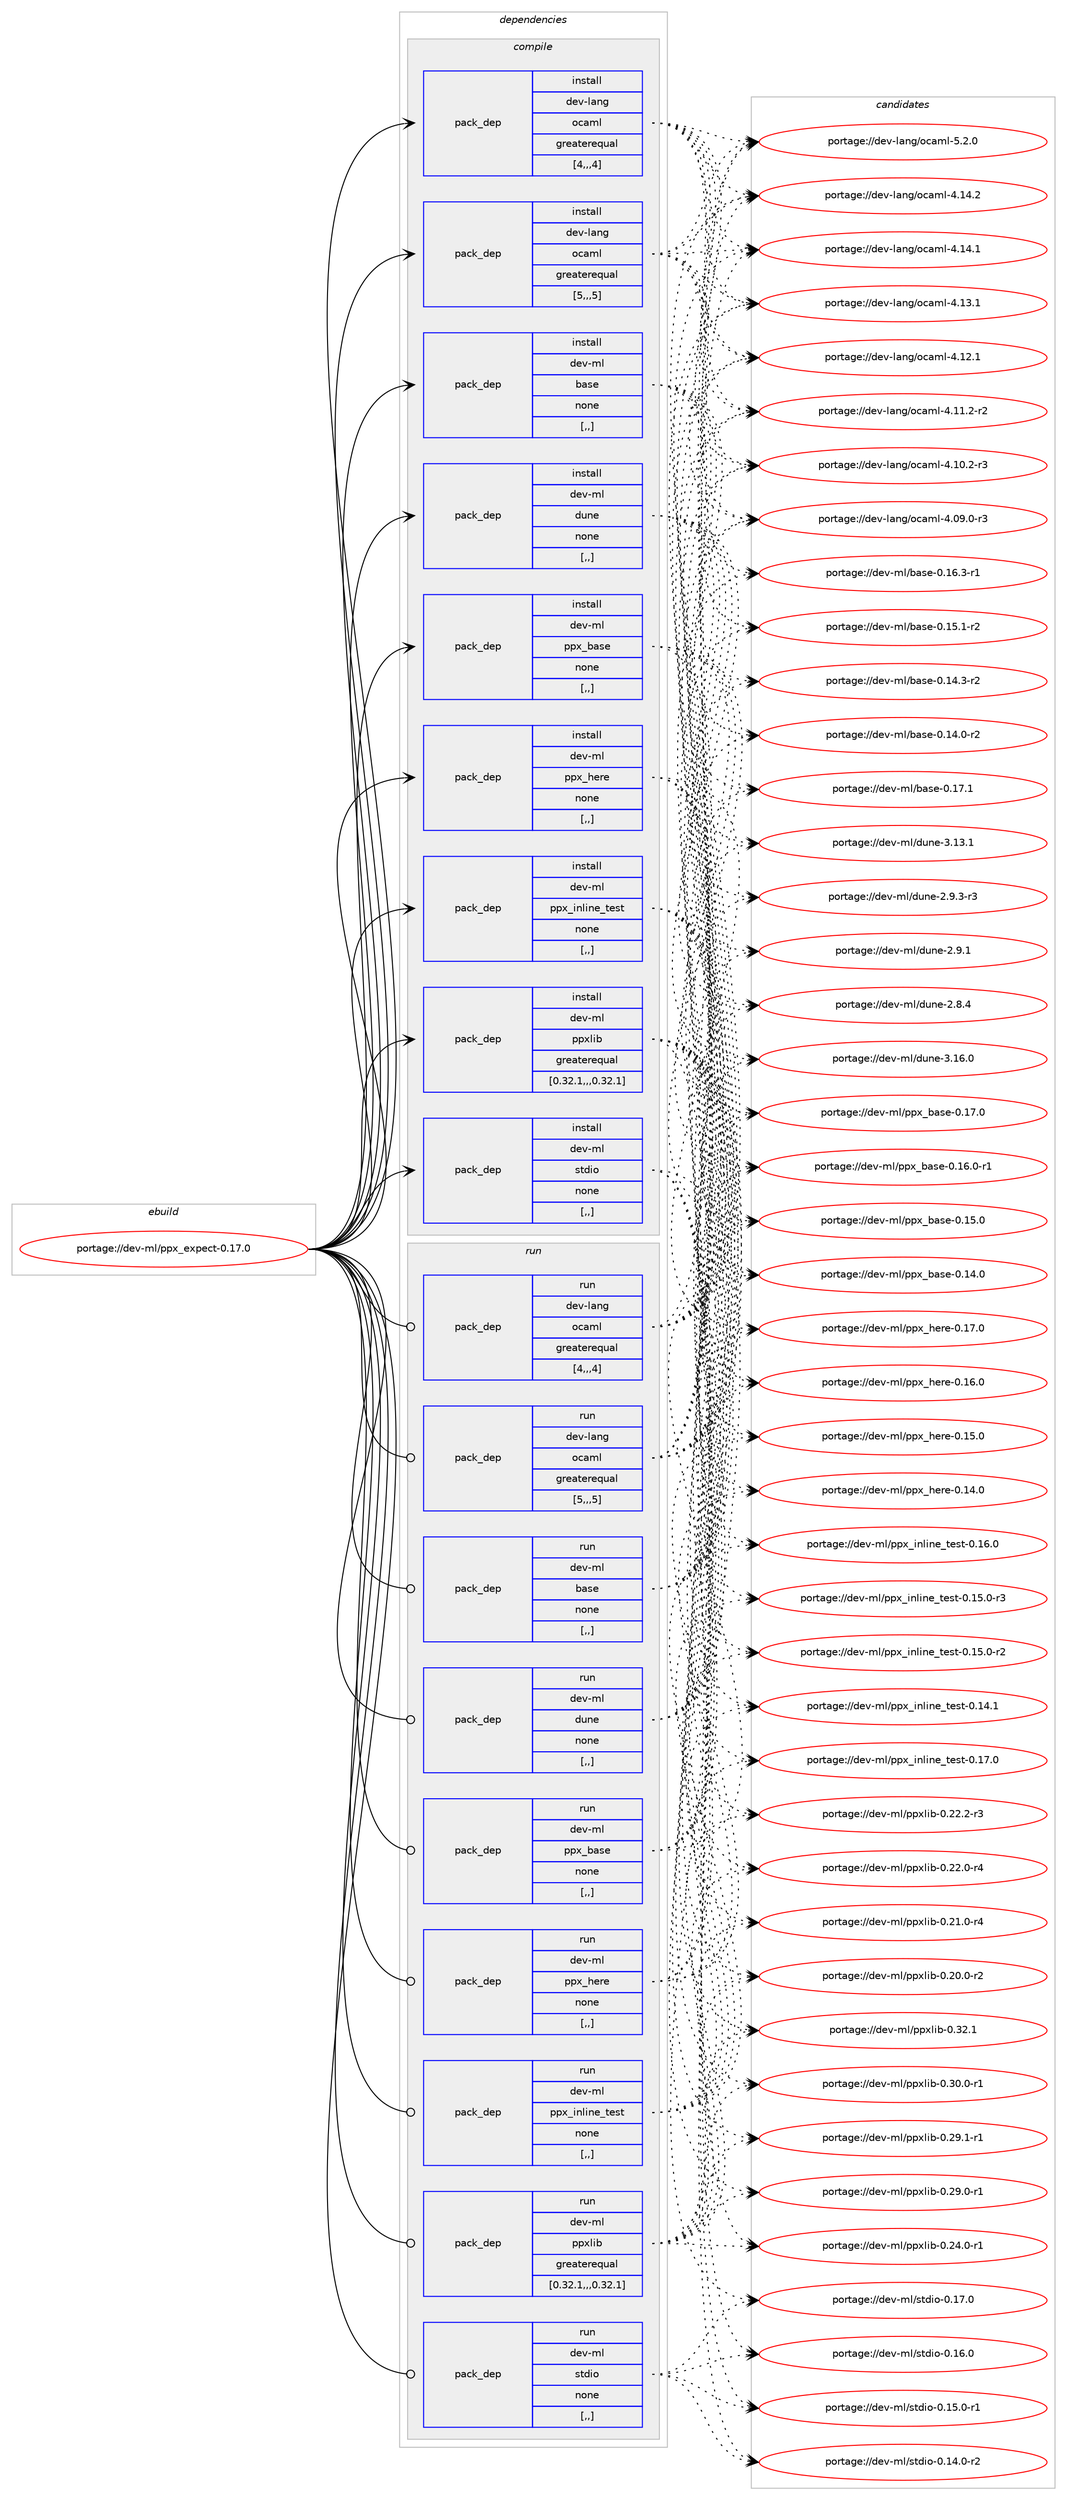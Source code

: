 digraph prolog {

# *************
# Graph options
# *************

newrank=true;
concentrate=true;
compound=true;
graph [rankdir=LR,fontname=Helvetica,fontsize=10,ranksep=1.5];#, ranksep=2.5, nodesep=0.2];
edge  [arrowhead=vee];
node  [fontname=Helvetica,fontsize=10];

# **********
# The ebuild
# **********

subgraph cluster_leftcol {
color=gray;
label=<<i>ebuild</i>>;
id [label="portage://dev-ml/ppx_expect-0.17.0", color=red, width=4, href="../dev-ml/ppx_expect-0.17.0.svg"];
}

# ****************
# The dependencies
# ****************

subgraph cluster_midcol {
color=gray;
label=<<i>dependencies</i>>;
subgraph cluster_compile {
fillcolor="#eeeeee";
style=filled;
label=<<i>compile</i>>;
subgraph pack452132 {
dependency616906 [label=<<TABLE BORDER="0" CELLBORDER="1" CELLSPACING="0" CELLPADDING="4" WIDTH="220"><TR><TD ROWSPAN="6" CELLPADDING="30">pack_dep</TD></TR><TR><TD WIDTH="110">install</TD></TR><TR><TD>dev-lang</TD></TR><TR><TD>ocaml</TD></TR><TR><TD>greaterequal</TD></TR><TR><TD>[4,,,4]</TD></TR></TABLE>>, shape=none, color=blue];
}
id:e -> dependency616906:w [weight=20,style="solid",arrowhead="vee"];
subgraph pack452133 {
dependency616907 [label=<<TABLE BORDER="0" CELLBORDER="1" CELLSPACING="0" CELLPADDING="4" WIDTH="220"><TR><TD ROWSPAN="6" CELLPADDING="30">pack_dep</TD></TR><TR><TD WIDTH="110">install</TD></TR><TR><TD>dev-lang</TD></TR><TR><TD>ocaml</TD></TR><TR><TD>greaterequal</TD></TR><TR><TD>[5,,,5]</TD></TR></TABLE>>, shape=none, color=blue];
}
id:e -> dependency616907:w [weight=20,style="solid",arrowhead="vee"];
subgraph pack452134 {
dependency616908 [label=<<TABLE BORDER="0" CELLBORDER="1" CELLSPACING="0" CELLPADDING="4" WIDTH="220"><TR><TD ROWSPAN="6" CELLPADDING="30">pack_dep</TD></TR><TR><TD WIDTH="110">install</TD></TR><TR><TD>dev-ml</TD></TR><TR><TD>base</TD></TR><TR><TD>none</TD></TR><TR><TD>[,,]</TD></TR></TABLE>>, shape=none, color=blue];
}
id:e -> dependency616908:w [weight=20,style="solid",arrowhead="vee"];
subgraph pack452135 {
dependency616909 [label=<<TABLE BORDER="0" CELLBORDER="1" CELLSPACING="0" CELLPADDING="4" WIDTH="220"><TR><TD ROWSPAN="6" CELLPADDING="30">pack_dep</TD></TR><TR><TD WIDTH="110">install</TD></TR><TR><TD>dev-ml</TD></TR><TR><TD>dune</TD></TR><TR><TD>none</TD></TR><TR><TD>[,,]</TD></TR></TABLE>>, shape=none, color=blue];
}
id:e -> dependency616909:w [weight=20,style="solid",arrowhead="vee"];
subgraph pack452136 {
dependency616910 [label=<<TABLE BORDER="0" CELLBORDER="1" CELLSPACING="0" CELLPADDING="4" WIDTH="220"><TR><TD ROWSPAN="6" CELLPADDING="30">pack_dep</TD></TR><TR><TD WIDTH="110">install</TD></TR><TR><TD>dev-ml</TD></TR><TR><TD>ppx_base</TD></TR><TR><TD>none</TD></TR><TR><TD>[,,]</TD></TR></TABLE>>, shape=none, color=blue];
}
id:e -> dependency616910:w [weight=20,style="solid",arrowhead="vee"];
subgraph pack452137 {
dependency616911 [label=<<TABLE BORDER="0" CELLBORDER="1" CELLSPACING="0" CELLPADDING="4" WIDTH="220"><TR><TD ROWSPAN="6" CELLPADDING="30">pack_dep</TD></TR><TR><TD WIDTH="110">install</TD></TR><TR><TD>dev-ml</TD></TR><TR><TD>ppx_here</TD></TR><TR><TD>none</TD></TR><TR><TD>[,,]</TD></TR></TABLE>>, shape=none, color=blue];
}
id:e -> dependency616911:w [weight=20,style="solid",arrowhead="vee"];
subgraph pack452138 {
dependency616912 [label=<<TABLE BORDER="0" CELLBORDER="1" CELLSPACING="0" CELLPADDING="4" WIDTH="220"><TR><TD ROWSPAN="6" CELLPADDING="30">pack_dep</TD></TR><TR><TD WIDTH="110">install</TD></TR><TR><TD>dev-ml</TD></TR><TR><TD>ppx_inline_test</TD></TR><TR><TD>none</TD></TR><TR><TD>[,,]</TD></TR></TABLE>>, shape=none, color=blue];
}
id:e -> dependency616912:w [weight=20,style="solid",arrowhead="vee"];
subgraph pack452139 {
dependency616913 [label=<<TABLE BORDER="0" CELLBORDER="1" CELLSPACING="0" CELLPADDING="4" WIDTH="220"><TR><TD ROWSPAN="6" CELLPADDING="30">pack_dep</TD></TR><TR><TD WIDTH="110">install</TD></TR><TR><TD>dev-ml</TD></TR><TR><TD>ppxlib</TD></TR><TR><TD>greaterequal</TD></TR><TR><TD>[0.32.1,,,0.32.1]</TD></TR></TABLE>>, shape=none, color=blue];
}
id:e -> dependency616913:w [weight=20,style="solid",arrowhead="vee"];
subgraph pack452140 {
dependency616914 [label=<<TABLE BORDER="0" CELLBORDER="1" CELLSPACING="0" CELLPADDING="4" WIDTH="220"><TR><TD ROWSPAN="6" CELLPADDING="30">pack_dep</TD></TR><TR><TD WIDTH="110">install</TD></TR><TR><TD>dev-ml</TD></TR><TR><TD>stdio</TD></TR><TR><TD>none</TD></TR><TR><TD>[,,]</TD></TR></TABLE>>, shape=none, color=blue];
}
id:e -> dependency616914:w [weight=20,style="solid",arrowhead="vee"];
}
subgraph cluster_compileandrun {
fillcolor="#eeeeee";
style=filled;
label=<<i>compile and run</i>>;
}
subgraph cluster_run {
fillcolor="#eeeeee";
style=filled;
label=<<i>run</i>>;
subgraph pack452141 {
dependency616915 [label=<<TABLE BORDER="0" CELLBORDER="1" CELLSPACING="0" CELLPADDING="4" WIDTH="220"><TR><TD ROWSPAN="6" CELLPADDING="30">pack_dep</TD></TR><TR><TD WIDTH="110">run</TD></TR><TR><TD>dev-lang</TD></TR><TR><TD>ocaml</TD></TR><TR><TD>greaterequal</TD></TR><TR><TD>[4,,,4]</TD></TR></TABLE>>, shape=none, color=blue];
}
id:e -> dependency616915:w [weight=20,style="solid",arrowhead="odot"];
subgraph pack452142 {
dependency616916 [label=<<TABLE BORDER="0" CELLBORDER="1" CELLSPACING="0" CELLPADDING="4" WIDTH="220"><TR><TD ROWSPAN="6" CELLPADDING="30">pack_dep</TD></TR><TR><TD WIDTH="110">run</TD></TR><TR><TD>dev-lang</TD></TR><TR><TD>ocaml</TD></TR><TR><TD>greaterequal</TD></TR><TR><TD>[5,,,5]</TD></TR></TABLE>>, shape=none, color=blue];
}
id:e -> dependency616916:w [weight=20,style="solid",arrowhead="odot"];
subgraph pack452143 {
dependency616917 [label=<<TABLE BORDER="0" CELLBORDER="1" CELLSPACING="0" CELLPADDING="4" WIDTH="220"><TR><TD ROWSPAN="6" CELLPADDING="30">pack_dep</TD></TR><TR><TD WIDTH="110">run</TD></TR><TR><TD>dev-ml</TD></TR><TR><TD>base</TD></TR><TR><TD>none</TD></TR><TR><TD>[,,]</TD></TR></TABLE>>, shape=none, color=blue];
}
id:e -> dependency616917:w [weight=20,style="solid",arrowhead="odot"];
subgraph pack452144 {
dependency616918 [label=<<TABLE BORDER="0" CELLBORDER="1" CELLSPACING="0" CELLPADDING="4" WIDTH="220"><TR><TD ROWSPAN="6" CELLPADDING="30">pack_dep</TD></TR><TR><TD WIDTH="110">run</TD></TR><TR><TD>dev-ml</TD></TR><TR><TD>dune</TD></TR><TR><TD>none</TD></TR><TR><TD>[,,]</TD></TR></TABLE>>, shape=none, color=blue];
}
id:e -> dependency616918:w [weight=20,style="solid",arrowhead="odot"];
subgraph pack452145 {
dependency616919 [label=<<TABLE BORDER="0" CELLBORDER="1" CELLSPACING="0" CELLPADDING="4" WIDTH="220"><TR><TD ROWSPAN="6" CELLPADDING="30">pack_dep</TD></TR><TR><TD WIDTH="110">run</TD></TR><TR><TD>dev-ml</TD></TR><TR><TD>ppx_base</TD></TR><TR><TD>none</TD></TR><TR><TD>[,,]</TD></TR></TABLE>>, shape=none, color=blue];
}
id:e -> dependency616919:w [weight=20,style="solid",arrowhead="odot"];
subgraph pack452146 {
dependency616920 [label=<<TABLE BORDER="0" CELLBORDER="1" CELLSPACING="0" CELLPADDING="4" WIDTH="220"><TR><TD ROWSPAN="6" CELLPADDING="30">pack_dep</TD></TR><TR><TD WIDTH="110">run</TD></TR><TR><TD>dev-ml</TD></TR><TR><TD>ppx_here</TD></TR><TR><TD>none</TD></TR><TR><TD>[,,]</TD></TR></TABLE>>, shape=none, color=blue];
}
id:e -> dependency616920:w [weight=20,style="solid",arrowhead="odot"];
subgraph pack452147 {
dependency616921 [label=<<TABLE BORDER="0" CELLBORDER="1" CELLSPACING="0" CELLPADDING="4" WIDTH="220"><TR><TD ROWSPAN="6" CELLPADDING="30">pack_dep</TD></TR><TR><TD WIDTH="110">run</TD></TR><TR><TD>dev-ml</TD></TR><TR><TD>ppx_inline_test</TD></TR><TR><TD>none</TD></TR><TR><TD>[,,]</TD></TR></TABLE>>, shape=none, color=blue];
}
id:e -> dependency616921:w [weight=20,style="solid",arrowhead="odot"];
subgraph pack452148 {
dependency616922 [label=<<TABLE BORDER="0" CELLBORDER="1" CELLSPACING="0" CELLPADDING="4" WIDTH="220"><TR><TD ROWSPAN="6" CELLPADDING="30">pack_dep</TD></TR><TR><TD WIDTH="110">run</TD></TR><TR><TD>dev-ml</TD></TR><TR><TD>ppxlib</TD></TR><TR><TD>greaterequal</TD></TR><TR><TD>[0.32.1,,,0.32.1]</TD></TR></TABLE>>, shape=none, color=blue];
}
id:e -> dependency616922:w [weight=20,style="solid",arrowhead="odot"];
subgraph pack452149 {
dependency616923 [label=<<TABLE BORDER="0" CELLBORDER="1" CELLSPACING="0" CELLPADDING="4" WIDTH="220"><TR><TD ROWSPAN="6" CELLPADDING="30">pack_dep</TD></TR><TR><TD WIDTH="110">run</TD></TR><TR><TD>dev-ml</TD></TR><TR><TD>stdio</TD></TR><TR><TD>none</TD></TR><TR><TD>[,,]</TD></TR></TABLE>>, shape=none, color=blue];
}
id:e -> dependency616923:w [weight=20,style="solid",arrowhead="odot"];
}
}

# **************
# The candidates
# **************

subgraph cluster_choices {
rank=same;
color=gray;
label=<<i>candidates</i>>;

subgraph choice452132 {
color=black;
nodesep=1;
choice1001011184510897110103471119997109108455346504648 [label="portage://dev-lang/ocaml-5.2.0", color=red, width=4,href="../dev-lang/ocaml-5.2.0.svg"];
choice100101118451089711010347111999710910845524649524650 [label="portage://dev-lang/ocaml-4.14.2", color=red, width=4,href="../dev-lang/ocaml-4.14.2.svg"];
choice100101118451089711010347111999710910845524649524649 [label="portage://dev-lang/ocaml-4.14.1", color=red, width=4,href="../dev-lang/ocaml-4.14.1.svg"];
choice100101118451089711010347111999710910845524649514649 [label="portage://dev-lang/ocaml-4.13.1", color=red, width=4,href="../dev-lang/ocaml-4.13.1.svg"];
choice100101118451089711010347111999710910845524649504649 [label="portage://dev-lang/ocaml-4.12.1", color=red, width=4,href="../dev-lang/ocaml-4.12.1.svg"];
choice1001011184510897110103471119997109108455246494946504511450 [label="portage://dev-lang/ocaml-4.11.2-r2", color=red, width=4,href="../dev-lang/ocaml-4.11.2-r2.svg"];
choice1001011184510897110103471119997109108455246494846504511451 [label="portage://dev-lang/ocaml-4.10.2-r3", color=red, width=4,href="../dev-lang/ocaml-4.10.2-r3.svg"];
choice1001011184510897110103471119997109108455246485746484511451 [label="portage://dev-lang/ocaml-4.09.0-r3", color=red, width=4,href="../dev-lang/ocaml-4.09.0-r3.svg"];
dependency616906:e -> choice1001011184510897110103471119997109108455346504648:w [style=dotted,weight="100"];
dependency616906:e -> choice100101118451089711010347111999710910845524649524650:w [style=dotted,weight="100"];
dependency616906:e -> choice100101118451089711010347111999710910845524649524649:w [style=dotted,weight="100"];
dependency616906:e -> choice100101118451089711010347111999710910845524649514649:w [style=dotted,weight="100"];
dependency616906:e -> choice100101118451089711010347111999710910845524649504649:w [style=dotted,weight="100"];
dependency616906:e -> choice1001011184510897110103471119997109108455246494946504511450:w [style=dotted,weight="100"];
dependency616906:e -> choice1001011184510897110103471119997109108455246494846504511451:w [style=dotted,weight="100"];
dependency616906:e -> choice1001011184510897110103471119997109108455246485746484511451:w [style=dotted,weight="100"];
}
subgraph choice452133 {
color=black;
nodesep=1;
choice1001011184510897110103471119997109108455346504648 [label="portage://dev-lang/ocaml-5.2.0", color=red, width=4,href="../dev-lang/ocaml-5.2.0.svg"];
choice100101118451089711010347111999710910845524649524650 [label="portage://dev-lang/ocaml-4.14.2", color=red, width=4,href="../dev-lang/ocaml-4.14.2.svg"];
choice100101118451089711010347111999710910845524649524649 [label="portage://dev-lang/ocaml-4.14.1", color=red, width=4,href="../dev-lang/ocaml-4.14.1.svg"];
choice100101118451089711010347111999710910845524649514649 [label="portage://dev-lang/ocaml-4.13.1", color=red, width=4,href="../dev-lang/ocaml-4.13.1.svg"];
choice100101118451089711010347111999710910845524649504649 [label="portage://dev-lang/ocaml-4.12.1", color=red, width=4,href="../dev-lang/ocaml-4.12.1.svg"];
choice1001011184510897110103471119997109108455246494946504511450 [label="portage://dev-lang/ocaml-4.11.2-r2", color=red, width=4,href="../dev-lang/ocaml-4.11.2-r2.svg"];
choice1001011184510897110103471119997109108455246494846504511451 [label="portage://dev-lang/ocaml-4.10.2-r3", color=red, width=4,href="../dev-lang/ocaml-4.10.2-r3.svg"];
choice1001011184510897110103471119997109108455246485746484511451 [label="portage://dev-lang/ocaml-4.09.0-r3", color=red, width=4,href="../dev-lang/ocaml-4.09.0-r3.svg"];
dependency616907:e -> choice1001011184510897110103471119997109108455346504648:w [style=dotted,weight="100"];
dependency616907:e -> choice100101118451089711010347111999710910845524649524650:w [style=dotted,weight="100"];
dependency616907:e -> choice100101118451089711010347111999710910845524649524649:w [style=dotted,weight="100"];
dependency616907:e -> choice100101118451089711010347111999710910845524649514649:w [style=dotted,weight="100"];
dependency616907:e -> choice100101118451089711010347111999710910845524649504649:w [style=dotted,weight="100"];
dependency616907:e -> choice1001011184510897110103471119997109108455246494946504511450:w [style=dotted,weight="100"];
dependency616907:e -> choice1001011184510897110103471119997109108455246494846504511451:w [style=dotted,weight="100"];
dependency616907:e -> choice1001011184510897110103471119997109108455246485746484511451:w [style=dotted,weight="100"];
}
subgraph choice452134 {
color=black;
nodesep=1;
choice1001011184510910847989711510145484649554649 [label="portage://dev-ml/base-0.17.1", color=red, width=4,href="../dev-ml/base-0.17.1.svg"];
choice10010111845109108479897115101454846495446514511449 [label="portage://dev-ml/base-0.16.3-r1", color=red, width=4,href="../dev-ml/base-0.16.3-r1.svg"];
choice10010111845109108479897115101454846495346494511450 [label="portage://dev-ml/base-0.15.1-r2", color=red, width=4,href="../dev-ml/base-0.15.1-r2.svg"];
choice10010111845109108479897115101454846495246514511450 [label="portage://dev-ml/base-0.14.3-r2", color=red, width=4,href="../dev-ml/base-0.14.3-r2.svg"];
choice10010111845109108479897115101454846495246484511450 [label="portage://dev-ml/base-0.14.0-r2", color=red, width=4,href="../dev-ml/base-0.14.0-r2.svg"];
dependency616908:e -> choice1001011184510910847989711510145484649554649:w [style=dotted,weight="100"];
dependency616908:e -> choice10010111845109108479897115101454846495446514511449:w [style=dotted,weight="100"];
dependency616908:e -> choice10010111845109108479897115101454846495346494511450:w [style=dotted,weight="100"];
dependency616908:e -> choice10010111845109108479897115101454846495246514511450:w [style=dotted,weight="100"];
dependency616908:e -> choice10010111845109108479897115101454846495246484511450:w [style=dotted,weight="100"];
}
subgraph choice452135 {
color=black;
nodesep=1;
choice100101118451091084710011711010145514649544648 [label="portage://dev-ml/dune-3.16.0", color=red, width=4,href="../dev-ml/dune-3.16.0.svg"];
choice100101118451091084710011711010145514649514649 [label="portage://dev-ml/dune-3.13.1", color=red, width=4,href="../dev-ml/dune-3.13.1.svg"];
choice10010111845109108471001171101014550465746514511451 [label="portage://dev-ml/dune-2.9.3-r3", color=red, width=4,href="../dev-ml/dune-2.9.3-r3.svg"];
choice1001011184510910847100117110101455046574649 [label="portage://dev-ml/dune-2.9.1", color=red, width=4,href="../dev-ml/dune-2.9.1.svg"];
choice1001011184510910847100117110101455046564652 [label="portage://dev-ml/dune-2.8.4", color=red, width=4,href="../dev-ml/dune-2.8.4.svg"];
dependency616909:e -> choice100101118451091084710011711010145514649544648:w [style=dotted,weight="100"];
dependency616909:e -> choice100101118451091084710011711010145514649514649:w [style=dotted,weight="100"];
dependency616909:e -> choice10010111845109108471001171101014550465746514511451:w [style=dotted,weight="100"];
dependency616909:e -> choice1001011184510910847100117110101455046574649:w [style=dotted,weight="100"];
dependency616909:e -> choice1001011184510910847100117110101455046564652:w [style=dotted,weight="100"];
}
subgraph choice452136 {
color=black;
nodesep=1;
choice100101118451091084711211212095989711510145484649554648 [label="portage://dev-ml/ppx_base-0.17.0", color=red, width=4,href="../dev-ml/ppx_base-0.17.0.svg"];
choice1001011184510910847112112120959897115101454846495446484511449 [label="portage://dev-ml/ppx_base-0.16.0-r1", color=red, width=4,href="../dev-ml/ppx_base-0.16.0-r1.svg"];
choice100101118451091084711211212095989711510145484649534648 [label="portage://dev-ml/ppx_base-0.15.0", color=red, width=4,href="../dev-ml/ppx_base-0.15.0.svg"];
choice100101118451091084711211212095989711510145484649524648 [label="portage://dev-ml/ppx_base-0.14.0", color=red, width=4,href="../dev-ml/ppx_base-0.14.0.svg"];
dependency616910:e -> choice100101118451091084711211212095989711510145484649554648:w [style=dotted,weight="100"];
dependency616910:e -> choice1001011184510910847112112120959897115101454846495446484511449:w [style=dotted,weight="100"];
dependency616910:e -> choice100101118451091084711211212095989711510145484649534648:w [style=dotted,weight="100"];
dependency616910:e -> choice100101118451091084711211212095989711510145484649524648:w [style=dotted,weight="100"];
}
subgraph choice452137 {
color=black;
nodesep=1;
choice10010111845109108471121121209510410111410145484649554648 [label="portage://dev-ml/ppx_here-0.17.0", color=red, width=4,href="../dev-ml/ppx_here-0.17.0.svg"];
choice10010111845109108471121121209510410111410145484649544648 [label="portage://dev-ml/ppx_here-0.16.0", color=red, width=4,href="../dev-ml/ppx_here-0.16.0.svg"];
choice10010111845109108471121121209510410111410145484649534648 [label="portage://dev-ml/ppx_here-0.15.0", color=red, width=4,href="../dev-ml/ppx_here-0.15.0.svg"];
choice10010111845109108471121121209510410111410145484649524648 [label="portage://dev-ml/ppx_here-0.14.0", color=red, width=4,href="../dev-ml/ppx_here-0.14.0.svg"];
dependency616911:e -> choice10010111845109108471121121209510410111410145484649554648:w [style=dotted,weight="100"];
dependency616911:e -> choice10010111845109108471121121209510410111410145484649544648:w [style=dotted,weight="100"];
dependency616911:e -> choice10010111845109108471121121209510410111410145484649534648:w [style=dotted,weight="100"];
dependency616911:e -> choice10010111845109108471121121209510410111410145484649524648:w [style=dotted,weight="100"];
}
subgraph choice452138 {
color=black;
nodesep=1;
choice1001011184510910847112112120951051101081051101019511610111511645484649554648 [label="portage://dev-ml/ppx_inline_test-0.17.0", color=red, width=4,href="../dev-ml/ppx_inline_test-0.17.0.svg"];
choice1001011184510910847112112120951051101081051101019511610111511645484649544648 [label="portage://dev-ml/ppx_inline_test-0.16.0", color=red, width=4,href="../dev-ml/ppx_inline_test-0.16.0.svg"];
choice10010111845109108471121121209510511010810511010195116101115116454846495346484511451 [label="portage://dev-ml/ppx_inline_test-0.15.0-r3", color=red, width=4,href="../dev-ml/ppx_inline_test-0.15.0-r3.svg"];
choice10010111845109108471121121209510511010810511010195116101115116454846495346484511450 [label="portage://dev-ml/ppx_inline_test-0.15.0-r2", color=red, width=4,href="../dev-ml/ppx_inline_test-0.15.0-r2.svg"];
choice1001011184510910847112112120951051101081051101019511610111511645484649524649 [label="portage://dev-ml/ppx_inline_test-0.14.1", color=red, width=4,href="../dev-ml/ppx_inline_test-0.14.1.svg"];
dependency616912:e -> choice1001011184510910847112112120951051101081051101019511610111511645484649554648:w [style=dotted,weight="100"];
dependency616912:e -> choice1001011184510910847112112120951051101081051101019511610111511645484649544648:w [style=dotted,weight="100"];
dependency616912:e -> choice10010111845109108471121121209510511010810511010195116101115116454846495346484511451:w [style=dotted,weight="100"];
dependency616912:e -> choice10010111845109108471121121209510511010810511010195116101115116454846495346484511450:w [style=dotted,weight="100"];
dependency616912:e -> choice1001011184510910847112112120951051101081051101019511610111511645484649524649:w [style=dotted,weight="100"];
}
subgraph choice452139 {
color=black;
nodesep=1;
choice10010111845109108471121121201081059845484651504649 [label="portage://dev-ml/ppxlib-0.32.1", color=red, width=4,href="../dev-ml/ppxlib-0.32.1.svg"];
choice100101118451091084711211212010810598454846514846484511449 [label="portage://dev-ml/ppxlib-0.30.0-r1", color=red, width=4,href="../dev-ml/ppxlib-0.30.0-r1.svg"];
choice100101118451091084711211212010810598454846505746494511449 [label="portage://dev-ml/ppxlib-0.29.1-r1", color=red, width=4,href="../dev-ml/ppxlib-0.29.1-r1.svg"];
choice100101118451091084711211212010810598454846505746484511449 [label="portage://dev-ml/ppxlib-0.29.0-r1", color=red, width=4,href="../dev-ml/ppxlib-0.29.0-r1.svg"];
choice100101118451091084711211212010810598454846505246484511449 [label="portage://dev-ml/ppxlib-0.24.0-r1", color=red, width=4,href="../dev-ml/ppxlib-0.24.0-r1.svg"];
choice100101118451091084711211212010810598454846505046504511451 [label="portage://dev-ml/ppxlib-0.22.2-r3", color=red, width=4,href="../dev-ml/ppxlib-0.22.2-r3.svg"];
choice100101118451091084711211212010810598454846505046484511452 [label="portage://dev-ml/ppxlib-0.22.0-r4", color=red, width=4,href="../dev-ml/ppxlib-0.22.0-r4.svg"];
choice100101118451091084711211212010810598454846504946484511452 [label="portage://dev-ml/ppxlib-0.21.0-r4", color=red, width=4,href="../dev-ml/ppxlib-0.21.0-r4.svg"];
choice100101118451091084711211212010810598454846504846484511450 [label="portage://dev-ml/ppxlib-0.20.0-r2", color=red, width=4,href="../dev-ml/ppxlib-0.20.0-r2.svg"];
dependency616913:e -> choice10010111845109108471121121201081059845484651504649:w [style=dotted,weight="100"];
dependency616913:e -> choice100101118451091084711211212010810598454846514846484511449:w [style=dotted,weight="100"];
dependency616913:e -> choice100101118451091084711211212010810598454846505746494511449:w [style=dotted,weight="100"];
dependency616913:e -> choice100101118451091084711211212010810598454846505746484511449:w [style=dotted,weight="100"];
dependency616913:e -> choice100101118451091084711211212010810598454846505246484511449:w [style=dotted,weight="100"];
dependency616913:e -> choice100101118451091084711211212010810598454846505046504511451:w [style=dotted,weight="100"];
dependency616913:e -> choice100101118451091084711211212010810598454846505046484511452:w [style=dotted,weight="100"];
dependency616913:e -> choice100101118451091084711211212010810598454846504946484511452:w [style=dotted,weight="100"];
dependency616913:e -> choice100101118451091084711211212010810598454846504846484511450:w [style=dotted,weight="100"];
}
subgraph choice452140 {
color=black;
nodesep=1;
choice100101118451091084711511610010511145484649554648 [label="portage://dev-ml/stdio-0.17.0", color=red, width=4,href="../dev-ml/stdio-0.17.0.svg"];
choice100101118451091084711511610010511145484649544648 [label="portage://dev-ml/stdio-0.16.0", color=red, width=4,href="../dev-ml/stdio-0.16.0.svg"];
choice1001011184510910847115116100105111454846495346484511449 [label="portage://dev-ml/stdio-0.15.0-r1", color=red, width=4,href="../dev-ml/stdio-0.15.0-r1.svg"];
choice1001011184510910847115116100105111454846495246484511450 [label="portage://dev-ml/stdio-0.14.0-r2", color=red, width=4,href="../dev-ml/stdio-0.14.0-r2.svg"];
dependency616914:e -> choice100101118451091084711511610010511145484649554648:w [style=dotted,weight="100"];
dependency616914:e -> choice100101118451091084711511610010511145484649544648:w [style=dotted,weight="100"];
dependency616914:e -> choice1001011184510910847115116100105111454846495346484511449:w [style=dotted,weight="100"];
dependency616914:e -> choice1001011184510910847115116100105111454846495246484511450:w [style=dotted,weight="100"];
}
subgraph choice452141 {
color=black;
nodesep=1;
choice1001011184510897110103471119997109108455346504648 [label="portage://dev-lang/ocaml-5.2.0", color=red, width=4,href="../dev-lang/ocaml-5.2.0.svg"];
choice100101118451089711010347111999710910845524649524650 [label="portage://dev-lang/ocaml-4.14.2", color=red, width=4,href="../dev-lang/ocaml-4.14.2.svg"];
choice100101118451089711010347111999710910845524649524649 [label="portage://dev-lang/ocaml-4.14.1", color=red, width=4,href="../dev-lang/ocaml-4.14.1.svg"];
choice100101118451089711010347111999710910845524649514649 [label="portage://dev-lang/ocaml-4.13.1", color=red, width=4,href="../dev-lang/ocaml-4.13.1.svg"];
choice100101118451089711010347111999710910845524649504649 [label="portage://dev-lang/ocaml-4.12.1", color=red, width=4,href="../dev-lang/ocaml-4.12.1.svg"];
choice1001011184510897110103471119997109108455246494946504511450 [label="portage://dev-lang/ocaml-4.11.2-r2", color=red, width=4,href="../dev-lang/ocaml-4.11.2-r2.svg"];
choice1001011184510897110103471119997109108455246494846504511451 [label="portage://dev-lang/ocaml-4.10.2-r3", color=red, width=4,href="../dev-lang/ocaml-4.10.2-r3.svg"];
choice1001011184510897110103471119997109108455246485746484511451 [label="portage://dev-lang/ocaml-4.09.0-r3", color=red, width=4,href="../dev-lang/ocaml-4.09.0-r3.svg"];
dependency616915:e -> choice1001011184510897110103471119997109108455346504648:w [style=dotted,weight="100"];
dependency616915:e -> choice100101118451089711010347111999710910845524649524650:w [style=dotted,weight="100"];
dependency616915:e -> choice100101118451089711010347111999710910845524649524649:w [style=dotted,weight="100"];
dependency616915:e -> choice100101118451089711010347111999710910845524649514649:w [style=dotted,weight="100"];
dependency616915:e -> choice100101118451089711010347111999710910845524649504649:w [style=dotted,weight="100"];
dependency616915:e -> choice1001011184510897110103471119997109108455246494946504511450:w [style=dotted,weight="100"];
dependency616915:e -> choice1001011184510897110103471119997109108455246494846504511451:w [style=dotted,weight="100"];
dependency616915:e -> choice1001011184510897110103471119997109108455246485746484511451:w [style=dotted,weight="100"];
}
subgraph choice452142 {
color=black;
nodesep=1;
choice1001011184510897110103471119997109108455346504648 [label="portage://dev-lang/ocaml-5.2.0", color=red, width=4,href="../dev-lang/ocaml-5.2.0.svg"];
choice100101118451089711010347111999710910845524649524650 [label="portage://dev-lang/ocaml-4.14.2", color=red, width=4,href="../dev-lang/ocaml-4.14.2.svg"];
choice100101118451089711010347111999710910845524649524649 [label="portage://dev-lang/ocaml-4.14.1", color=red, width=4,href="../dev-lang/ocaml-4.14.1.svg"];
choice100101118451089711010347111999710910845524649514649 [label="portage://dev-lang/ocaml-4.13.1", color=red, width=4,href="../dev-lang/ocaml-4.13.1.svg"];
choice100101118451089711010347111999710910845524649504649 [label="portage://dev-lang/ocaml-4.12.1", color=red, width=4,href="../dev-lang/ocaml-4.12.1.svg"];
choice1001011184510897110103471119997109108455246494946504511450 [label="portage://dev-lang/ocaml-4.11.2-r2", color=red, width=4,href="../dev-lang/ocaml-4.11.2-r2.svg"];
choice1001011184510897110103471119997109108455246494846504511451 [label="portage://dev-lang/ocaml-4.10.2-r3", color=red, width=4,href="../dev-lang/ocaml-4.10.2-r3.svg"];
choice1001011184510897110103471119997109108455246485746484511451 [label="portage://dev-lang/ocaml-4.09.0-r3", color=red, width=4,href="../dev-lang/ocaml-4.09.0-r3.svg"];
dependency616916:e -> choice1001011184510897110103471119997109108455346504648:w [style=dotted,weight="100"];
dependency616916:e -> choice100101118451089711010347111999710910845524649524650:w [style=dotted,weight="100"];
dependency616916:e -> choice100101118451089711010347111999710910845524649524649:w [style=dotted,weight="100"];
dependency616916:e -> choice100101118451089711010347111999710910845524649514649:w [style=dotted,weight="100"];
dependency616916:e -> choice100101118451089711010347111999710910845524649504649:w [style=dotted,weight="100"];
dependency616916:e -> choice1001011184510897110103471119997109108455246494946504511450:w [style=dotted,weight="100"];
dependency616916:e -> choice1001011184510897110103471119997109108455246494846504511451:w [style=dotted,weight="100"];
dependency616916:e -> choice1001011184510897110103471119997109108455246485746484511451:w [style=dotted,weight="100"];
}
subgraph choice452143 {
color=black;
nodesep=1;
choice1001011184510910847989711510145484649554649 [label="portage://dev-ml/base-0.17.1", color=red, width=4,href="../dev-ml/base-0.17.1.svg"];
choice10010111845109108479897115101454846495446514511449 [label="portage://dev-ml/base-0.16.3-r1", color=red, width=4,href="../dev-ml/base-0.16.3-r1.svg"];
choice10010111845109108479897115101454846495346494511450 [label="portage://dev-ml/base-0.15.1-r2", color=red, width=4,href="../dev-ml/base-0.15.1-r2.svg"];
choice10010111845109108479897115101454846495246514511450 [label="portage://dev-ml/base-0.14.3-r2", color=red, width=4,href="../dev-ml/base-0.14.3-r2.svg"];
choice10010111845109108479897115101454846495246484511450 [label="portage://dev-ml/base-0.14.0-r2", color=red, width=4,href="../dev-ml/base-0.14.0-r2.svg"];
dependency616917:e -> choice1001011184510910847989711510145484649554649:w [style=dotted,weight="100"];
dependency616917:e -> choice10010111845109108479897115101454846495446514511449:w [style=dotted,weight="100"];
dependency616917:e -> choice10010111845109108479897115101454846495346494511450:w [style=dotted,weight="100"];
dependency616917:e -> choice10010111845109108479897115101454846495246514511450:w [style=dotted,weight="100"];
dependency616917:e -> choice10010111845109108479897115101454846495246484511450:w [style=dotted,weight="100"];
}
subgraph choice452144 {
color=black;
nodesep=1;
choice100101118451091084710011711010145514649544648 [label="portage://dev-ml/dune-3.16.0", color=red, width=4,href="../dev-ml/dune-3.16.0.svg"];
choice100101118451091084710011711010145514649514649 [label="portage://dev-ml/dune-3.13.1", color=red, width=4,href="../dev-ml/dune-3.13.1.svg"];
choice10010111845109108471001171101014550465746514511451 [label="portage://dev-ml/dune-2.9.3-r3", color=red, width=4,href="../dev-ml/dune-2.9.3-r3.svg"];
choice1001011184510910847100117110101455046574649 [label="portage://dev-ml/dune-2.9.1", color=red, width=4,href="../dev-ml/dune-2.9.1.svg"];
choice1001011184510910847100117110101455046564652 [label="portage://dev-ml/dune-2.8.4", color=red, width=4,href="../dev-ml/dune-2.8.4.svg"];
dependency616918:e -> choice100101118451091084710011711010145514649544648:w [style=dotted,weight="100"];
dependency616918:e -> choice100101118451091084710011711010145514649514649:w [style=dotted,weight="100"];
dependency616918:e -> choice10010111845109108471001171101014550465746514511451:w [style=dotted,weight="100"];
dependency616918:e -> choice1001011184510910847100117110101455046574649:w [style=dotted,weight="100"];
dependency616918:e -> choice1001011184510910847100117110101455046564652:w [style=dotted,weight="100"];
}
subgraph choice452145 {
color=black;
nodesep=1;
choice100101118451091084711211212095989711510145484649554648 [label="portage://dev-ml/ppx_base-0.17.0", color=red, width=4,href="../dev-ml/ppx_base-0.17.0.svg"];
choice1001011184510910847112112120959897115101454846495446484511449 [label="portage://dev-ml/ppx_base-0.16.0-r1", color=red, width=4,href="../dev-ml/ppx_base-0.16.0-r1.svg"];
choice100101118451091084711211212095989711510145484649534648 [label="portage://dev-ml/ppx_base-0.15.0", color=red, width=4,href="../dev-ml/ppx_base-0.15.0.svg"];
choice100101118451091084711211212095989711510145484649524648 [label="portage://dev-ml/ppx_base-0.14.0", color=red, width=4,href="../dev-ml/ppx_base-0.14.0.svg"];
dependency616919:e -> choice100101118451091084711211212095989711510145484649554648:w [style=dotted,weight="100"];
dependency616919:e -> choice1001011184510910847112112120959897115101454846495446484511449:w [style=dotted,weight="100"];
dependency616919:e -> choice100101118451091084711211212095989711510145484649534648:w [style=dotted,weight="100"];
dependency616919:e -> choice100101118451091084711211212095989711510145484649524648:w [style=dotted,weight="100"];
}
subgraph choice452146 {
color=black;
nodesep=1;
choice10010111845109108471121121209510410111410145484649554648 [label="portage://dev-ml/ppx_here-0.17.0", color=red, width=4,href="../dev-ml/ppx_here-0.17.0.svg"];
choice10010111845109108471121121209510410111410145484649544648 [label="portage://dev-ml/ppx_here-0.16.0", color=red, width=4,href="../dev-ml/ppx_here-0.16.0.svg"];
choice10010111845109108471121121209510410111410145484649534648 [label="portage://dev-ml/ppx_here-0.15.0", color=red, width=4,href="../dev-ml/ppx_here-0.15.0.svg"];
choice10010111845109108471121121209510410111410145484649524648 [label="portage://dev-ml/ppx_here-0.14.0", color=red, width=4,href="../dev-ml/ppx_here-0.14.0.svg"];
dependency616920:e -> choice10010111845109108471121121209510410111410145484649554648:w [style=dotted,weight="100"];
dependency616920:e -> choice10010111845109108471121121209510410111410145484649544648:w [style=dotted,weight="100"];
dependency616920:e -> choice10010111845109108471121121209510410111410145484649534648:w [style=dotted,weight="100"];
dependency616920:e -> choice10010111845109108471121121209510410111410145484649524648:w [style=dotted,weight="100"];
}
subgraph choice452147 {
color=black;
nodesep=1;
choice1001011184510910847112112120951051101081051101019511610111511645484649554648 [label="portage://dev-ml/ppx_inline_test-0.17.0", color=red, width=4,href="../dev-ml/ppx_inline_test-0.17.0.svg"];
choice1001011184510910847112112120951051101081051101019511610111511645484649544648 [label="portage://dev-ml/ppx_inline_test-0.16.0", color=red, width=4,href="../dev-ml/ppx_inline_test-0.16.0.svg"];
choice10010111845109108471121121209510511010810511010195116101115116454846495346484511451 [label="portage://dev-ml/ppx_inline_test-0.15.0-r3", color=red, width=4,href="../dev-ml/ppx_inline_test-0.15.0-r3.svg"];
choice10010111845109108471121121209510511010810511010195116101115116454846495346484511450 [label="portage://dev-ml/ppx_inline_test-0.15.0-r2", color=red, width=4,href="../dev-ml/ppx_inline_test-0.15.0-r2.svg"];
choice1001011184510910847112112120951051101081051101019511610111511645484649524649 [label="portage://dev-ml/ppx_inline_test-0.14.1", color=red, width=4,href="../dev-ml/ppx_inline_test-0.14.1.svg"];
dependency616921:e -> choice1001011184510910847112112120951051101081051101019511610111511645484649554648:w [style=dotted,weight="100"];
dependency616921:e -> choice1001011184510910847112112120951051101081051101019511610111511645484649544648:w [style=dotted,weight="100"];
dependency616921:e -> choice10010111845109108471121121209510511010810511010195116101115116454846495346484511451:w [style=dotted,weight="100"];
dependency616921:e -> choice10010111845109108471121121209510511010810511010195116101115116454846495346484511450:w [style=dotted,weight="100"];
dependency616921:e -> choice1001011184510910847112112120951051101081051101019511610111511645484649524649:w [style=dotted,weight="100"];
}
subgraph choice452148 {
color=black;
nodesep=1;
choice10010111845109108471121121201081059845484651504649 [label="portage://dev-ml/ppxlib-0.32.1", color=red, width=4,href="../dev-ml/ppxlib-0.32.1.svg"];
choice100101118451091084711211212010810598454846514846484511449 [label="portage://dev-ml/ppxlib-0.30.0-r1", color=red, width=4,href="../dev-ml/ppxlib-0.30.0-r1.svg"];
choice100101118451091084711211212010810598454846505746494511449 [label="portage://dev-ml/ppxlib-0.29.1-r1", color=red, width=4,href="../dev-ml/ppxlib-0.29.1-r1.svg"];
choice100101118451091084711211212010810598454846505746484511449 [label="portage://dev-ml/ppxlib-0.29.0-r1", color=red, width=4,href="../dev-ml/ppxlib-0.29.0-r1.svg"];
choice100101118451091084711211212010810598454846505246484511449 [label="portage://dev-ml/ppxlib-0.24.0-r1", color=red, width=4,href="../dev-ml/ppxlib-0.24.0-r1.svg"];
choice100101118451091084711211212010810598454846505046504511451 [label="portage://dev-ml/ppxlib-0.22.2-r3", color=red, width=4,href="../dev-ml/ppxlib-0.22.2-r3.svg"];
choice100101118451091084711211212010810598454846505046484511452 [label="portage://dev-ml/ppxlib-0.22.0-r4", color=red, width=4,href="../dev-ml/ppxlib-0.22.0-r4.svg"];
choice100101118451091084711211212010810598454846504946484511452 [label="portage://dev-ml/ppxlib-0.21.0-r4", color=red, width=4,href="../dev-ml/ppxlib-0.21.0-r4.svg"];
choice100101118451091084711211212010810598454846504846484511450 [label="portage://dev-ml/ppxlib-0.20.0-r2", color=red, width=4,href="../dev-ml/ppxlib-0.20.0-r2.svg"];
dependency616922:e -> choice10010111845109108471121121201081059845484651504649:w [style=dotted,weight="100"];
dependency616922:e -> choice100101118451091084711211212010810598454846514846484511449:w [style=dotted,weight="100"];
dependency616922:e -> choice100101118451091084711211212010810598454846505746494511449:w [style=dotted,weight="100"];
dependency616922:e -> choice100101118451091084711211212010810598454846505746484511449:w [style=dotted,weight="100"];
dependency616922:e -> choice100101118451091084711211212010810598454846505246484511449:w [style=dotted,weight="100"];
dependency616922:e -> choice100101118451091084711211212010810598454846505046504511451:w [style=dotted,weight="100"];
dependency616922:e -> choice100101118451091084711211212010810598454846505046484511452:w [style=dotted,weight="100"];
dependency616922:e -> choice100101118451091084711211212010810598454846504946484511452:w [style=dotted,weight="100"];
dependency616922:e -> choice100101118451091084711211212010810598454846504846484511450:w [style=dotted,weight="100"];
}
subgraph choice452149 {
color=black;
nodesep=1;
choice100101118451091084711511610010511145484649554648 [label="portage://dev-ml/stdio-0.17.0", color=red, width=4,href="../dev-ml/stdio-0.17.0.svg"];
choice100101118451091084711511610010511145484649544648 [label="portage://dev-ml/stdio-0.16.0", color=red, width=4,href="../dev-ml/stdio-0.16.0.svg"];
choice1001011184510910847115116100105111454846495346484511449 [label="portage://dev-ml/stdio-0.15.0-r1", color=red, width=4,href="../dev-ml/stdio-0.15.0-r1.svg"];
choice1001011184510910847115116100105111454846495246484511450 [label="portage://dev-ml/stdio-0.14.0-r2", color=red, width=4,href="../dev-ml/stdio-0.14.0-r2.svg"];
dependency616923:e -> choice100101118451091084711511610010511145484649554648:w [style=dotted,weight="100"];
dependency616923:e -> choice100101118451091084711511610010511145484649544648:w [style=dotted,weight="100"];
dependency616923:e -> choice1001011184510910847115116100105111454846495346484511449:w [style=dotted,weight="100"];
dependency616923:e -> choice1001011184510910847115116100105111454846495246484511450:w [style=dotted,weight="100"];
}
}

}
